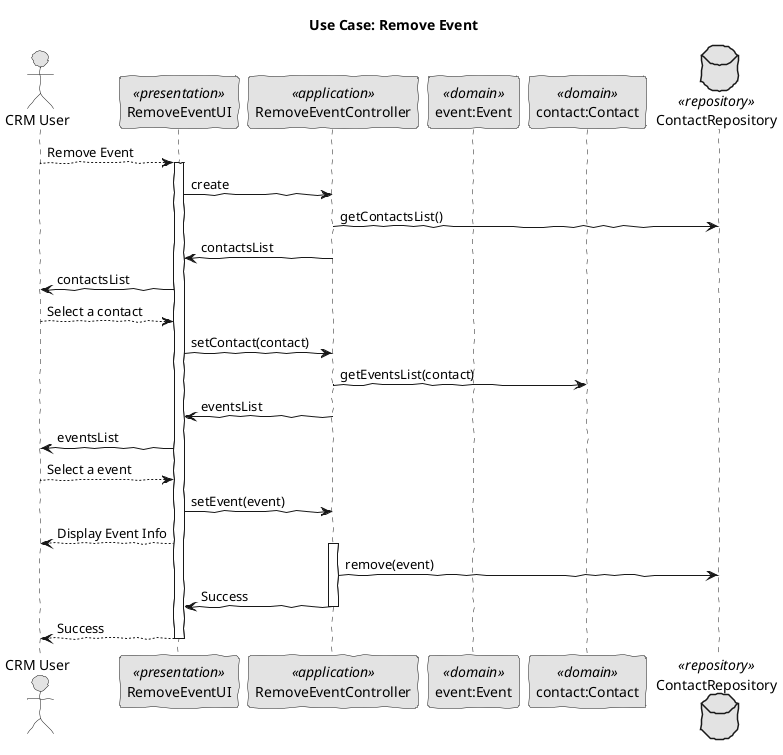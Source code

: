 @startuml uc_remove_event_design.png
skinparam handwritten true
skinparam monochrome true
skinparam packageStyle rect
skinparam defaultFontName FG Virgil
skinparam shadowing false

title Use Case: Remove Event

actor "CRM User" as Actor  
participant RemoveEventUI as UI <<presentation>>
participant RemoveEventController as Controller <<application>>
participant "event:Event" as Domain <<domain>>
participant "contact:Contact" as DomainContact <<domain>>
database ContactRepository as Repository <<repository>>

Actor --> UI: Remove Event
activate UI

    UI -> Controller: create
    Controller -> Repository: getContactsList()
    Controller -> UI: contactsList
    UI -> Actor: contactsList
    Actor --> UI: Select a contact
    UI -> Controller: setContact(contact)


    Controller -> DomainContact: getEventsList(contact)
    Controller -> UI: eventsList
    UI -> Actor: eventsList
    Actor --> UI: Select a event
    UI -> Controller: setEvent(event)
    UI --> Actor: Display Event Info

    activate Controller
        Controller -> Repository: remove(event)
        Controller -> UI: Success
    deactivate Controller
    UI --> Actor: Success
deactivate UI

@enduml